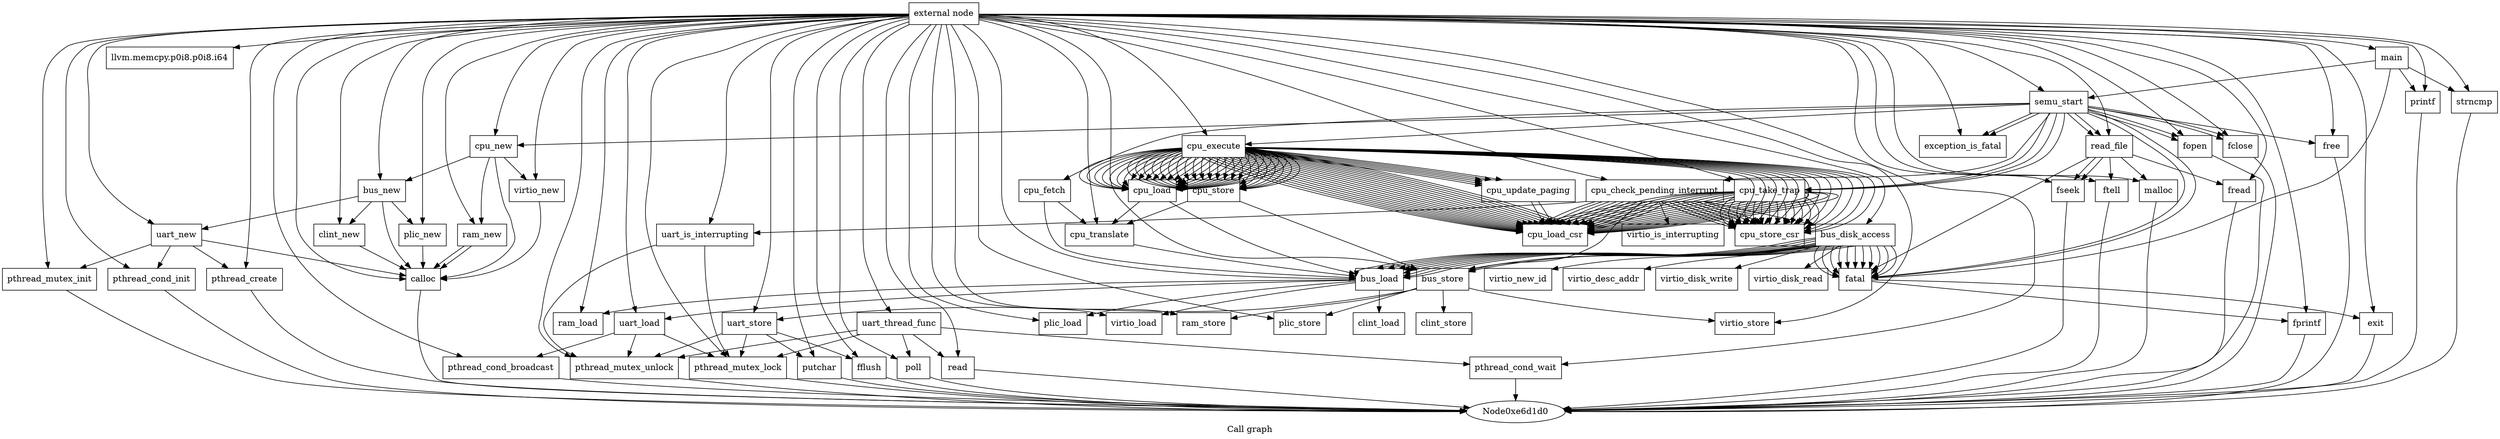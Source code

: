 digraph "Call graph" {
	label="Call graph";

	Node0xe4e3f0 [shape=record,label="{external node}"];
	Node0xe4e3f0 -> Node0xe70d00;
	Node0xe4e3f0 -> Node0xe4ee60;
	Node0xe4e3f0 -> Node0xe0e550;
	Node0xe4e3f0 -> Node0xe97ed0;
	Node0xe4e3f0 -> Node0xe9e7c0;
	Node0xe4e3f0 -> Node0xe13390;
	Node0xe4e3f0 -> Node0xe714e0;
	Node0xe4e3f0 -> Node0xe50270;
	Node0xe4e3f0 -> Node0xe6ce70;
	Node0xe4e3f0 -> Node0xdf7950;
	Node0xe4e3f0 -> Node0xe88590;
	Node0xe4e3f0 -> Node0xe08f80;
	Node0xe4e3f0 -> Node0xe6df80;
	Node0xe4e3f0 -> Node0xe9ee60;
	Node0xe4e3f0 -> Node0xdecb80;
	Node0xe4e3f0 -> Node0xe00af0;
	Node0xe4e3f0 -> Node0xe9c320;
	Node0xe4e3f0 -> Node0xe56c30;
	Node0xe4e3f0 -> Node0xe57dc0;
	Node0xe4e3f0 -> Node0xe96840;
	Node0xe4e3f0 -> Node0xe35af0;
	Node0xe4e3f0 -> Node0xded2d0;
	Node0xe4e3f0 -> Node0xe54690;
	Node0xe4e3f0 -> Node0xe379f0;
	Node0xe4e3f0 -> Node0xe87ad0;
	Node0xe4e3f0 -> Node0xe55820;
	Node0xe4e3f0 -> Node0xe910d0;
	Node0xe4e3f0 -> Node0xe13730;
	Node0xe4e3f0 -> Node0xe0bd60;
	Node0xe4e3f0 -> Node0xe11c10;
	Node0xe4e3f0 -> Node0xe86da0;
	Node0xe4e3f0 -> Node0xe89d40;
	Node0xe4e3f0 -> Node0xdf8850;
	Node0xe4e3f0 -> Node0xe4b160;
	Node0xe4e3f0 -> Node0xe04a10;
	Node0xe4e3f0 -> Node0xe6f1f0;
	Node0xe4e3f0 -> Node0xdfe6a0;
	Node0xe4e3f0 -> Node0xe00d60;
	Node0xe4e3f0 -> Node0xe23870;
	Node0xe4e3f0 -> Node0xde3e10;
	Node0xe4e3f0 -> Node0xe94e20;
	Node0xe4e3f0 -> Node0xe97ce0;
	Node0xe4e3f0 -> Node0xe9af80;
	Node0xe4e3f0 -> Node0xdb9fa0;
	Node0xe4e3f0 -> Node0xdf0fd0;
	Node0xe4e3f0 -> Node0xdf99b0;
	Node0xe4e3f0 -> Node0xdecf20;
	Node0xe4e3f0 -> Node0xe0d6f0;
	Node0xe4e3f0 -> Node0xe14860;
	Node0xe4e3f0 -> Node0xe70660;
	Node0xe4e3f0 -> Node0xe9ab30;
	Node0xe4e3f0 -> Node0xe11f90;
	Node0xe70d00 [shape=record,label="{exception_is_fatal}"];
	Node0xe4ee60 [shape=record,label="{ram_new}"];
	Node0xe4ee60 -> Node0xe0e550;
	Node0xe4ee60 -> Node0xe0e550;
	Node0xe0e550 [shape=record,label="{calloc}"];
	Node0xe0e550 -> Node0xe6d1d0;
	Node0xe9e7c0 [shape=record,label="{ram_load}"];
	Node0xe97ed0 [shape=record,label="{llvm.memcpy.p0i8.p0i8.i64}"];
	Node0xe13390 [shape=record,label="{ram_store}"];
	Node0xe714e0 [shape=record,label="{clint_new}"];
	Node0xe714e0 -> Node0xe0e550;
	Node0xe50270 [shape=record,label="{plic_new}"];
	Node0xe50270 -> Node0xe0e550;
	Node0xe6ce70 [shape=record,label="{plic_load}"];
	Node0xdf7950 [shape=record,label="{plic_store}"];
	Node0xe88590 [shape=record,label="{uart_new}"];
	Node0xe88590 -> Node0xe0e550;
	Node0xe88590 -> Node0xe08f80;
	Node0xe88590 -> Node0xe6df80;
	Node0xe88590 -> Node0xe9ee60;
	Node0xdecb80 [shape=record,label="{uart_thread_func}"];
	Node0xdecb80 -> Node0xe0d6f0;
	Node0xdecb80 -> Node0xe14860;
	Node0xdecb80 -> Node0xe9c320;
	Node0xdecb80 -> Node0xe70660;
	Node0xdecb80 -> Node0xe57dc0;
	Node0xe08f80 [shape=record,label="{pthread_mutex_init}"];
	Node0xe08f80 -> Node0xe6d1d0;
	Node0xe6df80 [shape=record,label="{pthread_cond_init}"];
	Node0xe6df80 -> Node0xe6d1d0;
	Node0xe9ee60 [shape=record,label="{pthread_create}"];
	Node0xe9ee60 -> Node0xe6d1d0;
	Node0xe14860 [shape=record,label="{read}"];
	Node0xe14860 -> Node0xe6d1d0;
	Node0xe0d6f0 [shape=record,label="{poll}"];
	Node0xe0d6f0 -> Node0xe6d1d0;
	Node0xe9c320 [shape=record,label="{pthread_mutex_lock}"];
	Node0xe9c320 -> Node0xe6d1d0;
	Node0xe70660 [shape=record,label="{pthread_cond_wait}"];
	Node0xe70660 -> Node0xe6d1d0;
	Node0xe57dc0 [shape=record,label="{pthread_mutex_unlock}"];
	Node0xe57dc0 -> Node0xe6d1d0;
	Node0xe00af0 [shape=record,label="{uart_load}"];
	Node0xe00af0 -> Node0xe9c320;
	Node0xe00af0 -> Node0xe56c30;
	Node0xe00af0 -> Node0xe57dc0;
	Node0xe56c30 [shape=record,label="{pthread_cond_broadcast}"];
	Node0xe56c30 -> Node0xe6d1d0;
	Node0xe96840 [shape=record,label="{uart_store}"];
	Node0xe96840 -> Node0xe9c320;
	Node0xe96840 -> Node0xe35af0;
	Node0xe96840 -> Node0xded2d0;
	Node0xe96840 -> Node0xe57dc0;
	Node0xe35af0 [shape=record,label="{putchar}"];
	Node0xe35af0 -> Node0xe6d1d0;
	Node0xded2d0 [shape=record,label="{fflush}"];
	Node0xded2d0 -> Node0xe6d1d0;
	Node0xe54690 [shape=record,label="{uart_is_interrupting}"];
	Node0xe54690 -> Node0xe9c320;
	Node0xe54690 -> Node0xe57dc0;
	Node0xe379f0 [shape=record,label="{virtio_new}"];
	Node0xe379f0 -> Node0xe0e550;
	Node0xe87ad0 [shape=record,label="{virtio_load}"];
	Node0xe55820 [shape=record,label="{virtio_store}"];
	Node0xe910d0 [shape=record,label="{bus_new}"];
	Node0xe910d0 -> Node0xe0e550;
	Node0xe910d0 -> Node0xe714e0;
	Node0xe910d0 -> Node0xe50270;
	Node0xe910d0 -> Node0xe88590;
	Node0xe13730 [shape=record,label="{bus_load}"];
	Node0xe13730 -> Node0xe08900;
	Node0xe13730 -> Node0xe6ce70;
	Node0xe13730 -> Node0xe00af0;
	Node0xe13730 -> Node0xe87ad0;
	Node0xe13730 -> Node0xe9e7c0;
	Node0xe08900 [shape=record,label="{clint_load}"];
	Node0xe0bd60 [shape=record,label="{bus_store}"];
	Node0xe0bd60 -> Node0xdaf380;
	Node0xe0bd60 -> Node0xdf7950;
	Node0xe0bd60 -> Node0xe96840;
	Node0xe0bd60 -> Node0xe55820;
	Node0xe0bd60 -> Node0xe13390;
	Node0xdaf380 [shape=record,label="{clint_store}"];
	Node0xe11c10 [shape=record,label="{bus_disk_access}"];
	Node0xe11c10 -> Node0xdb9890;
	Node0xe11c10 -> Node0xe13730;
	Node0xe11c10 -> Node0xdb98c0;
	Node0xe11c10 -> Node0xe13730;
	Node0xe11c10 -> Node0xdb98c0;
	Node0xe11c10 -> Node0xe13730;
	Node0xe11c10 -> Node0xdb98c0;
	Node0xe11c10 -> Node0xe13730;
	Node0xe11c10 -> Node0xdb98c0;
	Node0xe11c10 -> Node0xe13730;
	Node0xe11c10 -> Node0xdb98c0;
	Node0xe11c10 -> Node0xe13730;
	Node0xe11c10 -> Node0xdb98c0;
	Node0xe11c10 -> Node0xe13730;
	Node0xe11c10 -> Node0xdb98c0;
	Node0xe11c10 -> Node0xe13730;
	Node0xe11c10 -> Node0xdb98c0;
	Node0xe11c10 -> Node0xe13730;
	Node0xe11c10 -> Node0xdb98c0;
	Node0xe11c10 -> Node0xe4c570;
	Node0xe11c10 -> Node0xe21d30;
	Node0xe11c10 -> Node0xe0bd60;
	Node0xe11c10 -> Node0xdb98c0;
	Node0xe11c10 -> Node0xe8f920;
	Node0xe11c10 -> Node0xe0bd60;
	Node0xe11c10 -> Node0xdb98c0;
	Node0xdb9890 [shape=record,label="{virtio_desc_addr}"];
	Node0xdb98c0 [shape=record,label="{fatal}"];
	Node0xdb98c0 -> Node0xe9ab30;
	Node0xdb98c0 -> Node0xe11f90;
	Node0xe4c570 [shape=record,label="{virtio_disk_write}"];
	Node0xe9ab30 [shape=record,label="{fprintf}"];
	Node0xe9ab30 -> Node0xe6d1d0;
	Node0xe21d30 [shape=record,label="{virtio_disk_read}"];
	Node0xe8f920 [shape=record,label="{virtio_new_id}"];
	Node0xe11f90 [shape=record,label="{exit}"];
	Node0xe11f90 -> Node0xe6d1d0;
	Node0xe86da0 [shape=record,label="{cpu_new}"];
	Node0xe86da0 -> Node0xe0e550;
	Node0xe86da0 -> Node0xe4ee60;
	Node0xe86da0 -> Node0xe379f0;
	Node0xe86da0 -> Node0xe910d0;
	Node0xe89d40 [shape=record,label="{cpu_translate}"];
	Node0xe89d40 -> Node0xe13730;
	Node0xdf8850 [shape=record,label="{cpu_execute}"];
	Node0xdf8850 -> Node0xe954f0;
	Node0xdf8850 -> Node0xe954f0;
	Node0xdf8850 -> Node0xe954f0;
	Node0xdf8850 -> Node0xe954f0;
	Node0xdf8850 -> Node0xe954f0;
	Node0xdf8850 -> Node0xe954f0;
	Node0xdf8850 -> Node0xe954f0;
	Node0xdf8850 -> Node0xe97020;
	Node0xdf8850 -> Node0xe97020;
	Node0xdf8850 -> Node0xe97020;
	Node0xdf8850 -> Node0xe97020;
	Node0xdf8850 -> Node0xe954f0;
	Node0xdf8850 -> Node0xe97020;
	Node0xdf8850 -> Node0xe954f0;
	Node0xdf8850 -> Node0xe97020;
	Node0xdf8850 -> Node0xe954f0;
	Node0xdf8850 -> Node0xe97020;
	Node0xdf8850 -> Node0xe954f0;
	Node0xdf8850 -> Node0xe97020;
	Node0xdf8850 -> Node0xe954f0;
	Node0xdf8850 -> Node0xe97020;
	Node0xdf8850 -> Node0xe954f0;
	Node0xdf8850 -> Node0xe97020;
	Node0xdf8850 -> Node0xe954f0;
	Node0xdf8850 -> Node0xe97020;
	Node0xdf8850 -> Node0xe954f0;
	Node0xdf8850 -> Node0xe97020;
	Node0xdf8850 -> Node0xe954f0;
	Node0xdf8850 -> Node0xe97020;
	Node0xdf8850 -> Node0xe954f0;
	Node0xdf8850 -> Node0xe97020;
	Node0xdf8850 -> Node0xe954f0;
	Node0xdf8850 -> Node0xe97020;
	Node0xdf8850 -> Node0xe954f0;
	Node0xdf8850 -> Node0xe97020;
	Node0xdf8850 -> Node0xe954f0;
	Node0xdf8850 -> Node0xe97020;
	Node0xdf8850 -> Node0xe954f0;
	Node0xdf8850 -> Node0xe97020;
	Node0xdf8850 -> Node0xe954f0;
	Node0xdf8850 -> Node0xe97020;
	Node0xdf8850 -> Node0xe954f0;
	Node0xdf8850 -> Node0xe97020;
	Node0xdf8850 -> Node0xe954f0;
	Node0xdf8850 -> Node0xe97020;
	Node0xdf8850 -> Node0xe954f0;
	Node0xdf8850 -> Node0xe97020;
	Node0xdf8850 -> Node0xe90790;
	Node0xdf8850 -> Node0xe90790;
	Node0xdf8850 -> Node0xe90790;
	Node0xdf8850 -> Node0xe90790;
	Node0xdf8850 -> Node0xe90790;
	Node0xdf8850 -> Node0xe0e260;
	Node0xdf8850 -> Node0xe90790;
	Node0xdf8850 -> Node0xe0e260;
	Node0xdf8850 -> Node0xe90790;
	Node0xdf8850 -> Node0xe0e260;
	Node0xdf8850 -> Node0xe90790;
	Node0xdf8850 -> Node0xe90790;
	Node0xdf8850 -> Node0xe90790;
	Node0xdf8850 -> Node0xe90790;
	Node0xdf8850 -> Node0xe90790;
	Node0xdf8850 -> Node0xe0e260;
	Node0xdf8850 -> Node0xe90790;
	Node0xdf8850 -> Node0xe0e260;
	Node0xdf8850 -> Node0xe90790;
	Node0xdf8850 -> Node0xe0e260;
	Node0xdf8850 -> Node0xe90790;
	Node0xdf8850 -> Node0xe0e260;
	Node0xdf8850 -> Node0xe867f0;
	Node0xdf8850 -> Node0xe90790;
	Node0xdf8850 -> Node0xe0e260;
	Node0xdf8850 -> Node0xe867f0;
	Node0xdf8850 -> Node0xe90790;
	Node0xdf8850 -> Node0xe0e260;
	Node0xdf8850 -> Node0xe867f0;
	Node0xdf8850 -> Node0xe90790;
	Node0xdf8850 -> Node0xe0e260;
	Node0xdf8850 -> Node0xe867f0;
	Node0xdf8850 -> Node0xe90790;
	Node0xdf8850 -> Node0xe0e260;
	Node0xdf8850 -> Node0xe867f0;
	Node0xdf8850 -> Node0xe90790;
	Node0xdf8850 -> Node0xe0e260;
	Node0xdf8850 -> Node0xe867f0;
	Node0xe954f0 [shape=record,label="{cpu_load}"];
	Node0xe954f0 -> Node0xe89d40;
	Node0xe954f0 -> Node0xe13730;
	Node0xe97020 [shape=record,label="{cpu_store}"];
	Node0xe97020 -> Node0xe89d40;
	Node0xe97020 -> Node0xe0bd60;
	Node0xe4b160 [shape=record,label="{cpu_take_trap}"];
	Node0xe4b160 -> Node0xe90790;
	Node0xe4b160 -> Node0xe90790;
	Node0xe4b160 -> Node0xe90790;
	Node0xe4b160 -> Node0xe90790;
	Node0xe4b160 -> Node0xe0e260;
	Node0xe4b160 -> Node0xe0e260;
	Node0xe4b160 -> Node0xe0e260;
	Node0xe4b160 -> Node0xe90790;
	Node0xe4b160 -> Node0xe90790;
	Node0xe4b160 -> Node0xe90790;
	Node0xe4b160 -> Node0xe0e260;
	Node0xe4b160 -> Node0xe90790;
	Node0xe4b160 -> Node0xe0e260;
	Node0xe4b160 -> Node0xe90790;
	Node0xe4b160 -> Node0xe0e260;
	Node0xe4b160 -> Node0xe90790;
	Node0xe4b160 -> Node0xe0e260;
	Node0xe4b160 -> Node0xe90790;
	Node0xe4b160 -> Node0xe90790;
	Node0xe4b160 -> Node0xe90790;
	Node0xe4b160 -> Node0xe0e260;
	Node0xe4b160 -> Node0xe0e260;
	Node0xe4b160 -> Node0xe0e260;
	Node0xe4b160 -> Node0xe90790;
	Node0xe4b160 -> Node0xe90790;
	Node0xe4b160 -> Node0xe90790;
	Node0xe4b160 -> Node0xe0e260;
	Node0xe4b160 -> Node0xe90790;
	Node0xe4b160 -> Node0xe0e260;
	Node0xe4b160 -> Node0xe90790;
	Node0xe4b160 -> Node0xe0e260;
	Node0xe90790 [shape=record,label="{cpu_load_csr}"];
	Node0xe0e260 [shape=record,label="{cpu_store_csr}"];
	Node0xe867f0 [shape=record,label="{cpu_update_paging}"];
	Node0xe867f0 -> Node0xe90790;
	Node0xe867f0 -> Node0xe90790;
	Node0xe04a10 [shape=record,label="{cpu_check_pending_interrupt}"];
	Node0xe04a10 -> Node0xe90790;
	Node0xe04a10 -> Node0xe90790;
	Node0xe04a10 -> Node0xe54690;
	Node0xe04a10 -> Node0xe9bf10;
	Node0xe04a10 -> Node0xe11c10;
	Node0xe04a10 -> Node0xe0bd60;
	Node0xe04a10 -> Node0xe90790;
	Node0xe04a10 -> Node0xe0e260;
	Node0xe04a10 -> Node0xe90790;
	Node0xe04a10 -> Node0xe90790;
	Node0xe04a10 -> Node0xe90790;
	Node0xe04a10 -> Node0xe0e260;
	Node0xe04a10 -> Node0xe90790;
	Node0xe04a10 -> Node0xe0e260;
	Node0xe04a10 -> Node0xe90790;
	Node0xe04a10 -> Node0xe0e260;
	Node0xe04a10 -> Node0xe90790;
	Node0xe04a10 -> Node0xe0e260;
	Node0xe04a10 -> Node0xe90790;
	Node0xe04a10 -> Node0xe0e260;
	Node0xe04a10 -> Node0xe90790;
	Node0xe04a10 -> Node0xe0e260;
	Node0xe9bf10 [shape=record,label="{virtio_is_interrupting}"];
	Node0xe6f1f0 [shape=record,label="{read_file}"];
	Node0xe6f1f0 -> Node0xdfe6a0;
	Node0xe6f1f0 -> Node0xe00d60;
	Node0xe6f1f0 -> Node0xdfe6a0;
	Node0xe6f1f0 -> Node0xe23870;
	Node0xe6f1f0 -> Node0xde3e10;
	Node0xe6f1f0 -> Node0xdb98c0;
	Node0xdfe6a0 [shape=record,label="{fseek}"];
	Node0xdfe6a0 -> Node0xe6d1d0;
	Node0xde3e10 [shape=record,label="{fread}"];
	Node0xde3e10 -> Node0xe6d1d0;
	Node0xe00d60 [shape=record,label="{ftell}"];
	Node0xe00d60 -> Node0xe6d1d0;
	Node0xe23870 [shape=record,label="{malloc}"];
	Node0xe23870 -> Node0xe6d1d0;
	Node0xe94e20 [shape=record,label="{semu_start}"];
	Node0xe94e20 -> Node0xe97ce0;
	Node0xe94e20 -> Node0xdb98c0;
	Node0xe94e20 -> Node0xe6f1f0;
	Node0xe94e20 -> Node0xe9af80;
	Node0xe94e20 -> Node0xe97ce0;
	Node0xe94e20 -> Node0xdb98c0;
	Node0xe94e20 -> Node0xe6f1f0;
	Node0xe94e20 -> Node0xe9af80;
	Node0xe94e20 -> Node0xe86da0;
	Node0xe94e20 -> Node0xdb9fa0;
	Node0xe94e20 -> Node0xdba010;
	Node0xe94e20 -> Node0xe4b160;
	Node0xe94e20 -> Node0xe70d00;
	Node0xe94e20 -> Node0xdf8850;
	Node0xe94e20 -> Node0xe4b160;
	Node0xe94e20 -> Node0xe70d00;
	Node0xe94e20 -> Node0xe04a10;
	Node0xe94e20 -> Node0xe4b160;
	Node0xe97ce0 [shape=record,label="{fopen}"];
	Node0xe97ce0 -> Node0xe6d1d0;
	Node0xe9af80 [shape=record,label="{fclose}"];
	Node0xe9af80 -> Node0xe6d1d0;
	Node0xdb9fa0 [shape=record,label="{free}"];
	Node0xdb9fa0 -> Node0xe6d1d0;
	Node0xdba010 [shape=record,label="{cpu_fetch}"];
	Node0xdba010 -> Node0xe89d40;
	Node0xdba010 -> Node0xe13730;
	Node0xdf0fd0 [shape=record,label="{main}"];
	Node0xdf0fd0 -> Node0xdf99b0;
	Node0xdf0fd0 -> Node0xdecf20;
	Node0xdf0fd0 -> Node0xdb98c0;
	Node0xdf0fd0 -> Node0xe94e20;
	Node0xdecf20 [shape=record,label="{strncmp}"];
	Node0xdecf20 -> Node0xe6d1d0;
	Node0xdf99b0 [shape=record,label="{printf}"];
	Node0xdf99b0 -> Node0xe6d1d0;
}
